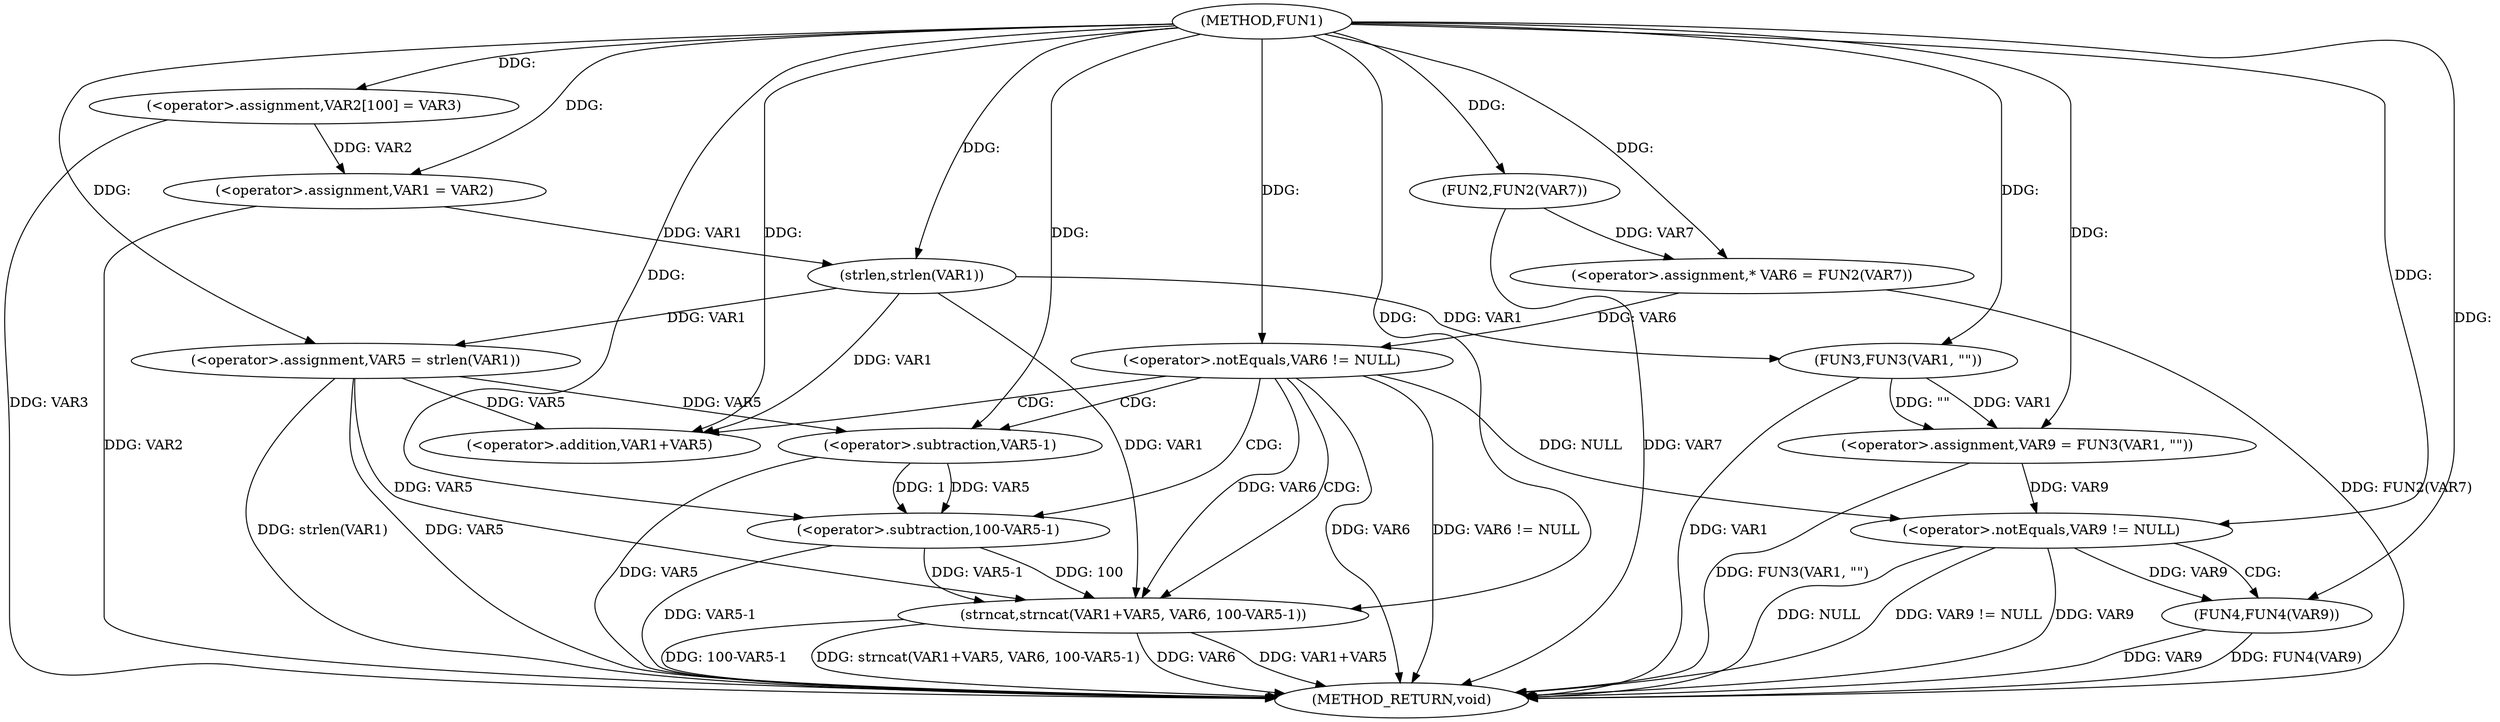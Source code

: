 digraph FUN1 {  
"1000100" [label = "(METHOD,FUN1)" ]
"1000152" [label = "(METHOD_RETURN,void)" ]
"1000104" [label = "(<operator>.assignment,VAR2[100] = VAR3)" ]
"1000107" [label = "(<operator>.assignment,VAR1 = VAR2)" ]
"1000114" [label = "(<operator>.assignment,VAR5 = strlen(VAR1))" ]
"1000116" [label = "(strlen,strlen(VAR1))" ]
"1000119" [label = "(<operator>.assignment,* VAR6 = FUN2(VAR7))" ]
"1000121" [label = "(FUN2,FUN2(VAR7))" ]
"1000124" [label = "(<operator>.notEquals,VAR6 != NULL)" ]
"1000128" [label = "(strncat,strncat(VAR1+VAR5, VAR6, 100-VAR5-1))" ]
"1000129" [label = "(<operator>.addition,VAR1+VAR5)" ]
"1000133" [label = "(<operator>.subtraction,100-VAR5-1)" ]
"1000135" [label = "(<operator>.subtraction,VAR5-1)" ]
"1000140" [label = "(<operator>.assignment,VAR9 = FUN3(VAR1, \"\"))" ]
"1000142" [label = "(FUN3,FUN3(VAR1, \"\"))" ]
"1000146" [label = "(<operator>.notEquals,VAR9 != NULL)" ]
"1000150" [label = "(FUN4,FUN4(VAR9))" ]
  "1000140" -> "1000152"  [ label = "DDG: FUN3(VAR1, \"\")"] 
  "1000124" -> "1000152"  [ label = "DDG: VAR6"] 
  "1000128" -> "1000152"  [ label = "DDG: VAR6"] 
  "1000128" -> "1000152"  [ label = "DDG: VAR1+VAR5"] 
  "1000146" -> "1000152"  [ label = "DDG: NULL"] 
  "1000128" -> "1000152"  [ label = "DDG: 100-VAR5-1"] 
  "1000133" -> "1000152"  [ label = "DDG: VAR5-1"] 
  "1000150" -> "1000152"  [ label = "DDG: FUN4(VAR9)"] 
  "1000128" -> "1000152"  [ label = "DDG: strncat(VAR1+VAR5, VAR6, 100-VAR5-1)"] 
  "1000146" -> "1000152"  [ label = "DDG: VAR9 != NULL"] 
  "1000124" -> "1000152"  [ label = "DDG: VAR6 != NULL"] 
  "1000150" -> "1000152"  [ label = "DDG: VAR9"] 
  "1000114" -> "1000152"  [ label = "DDG: VAR5"] 
  "1000119" -> "1000152"  [ label = "DDG: FUN2(VAR7)"] 
  "1000142" -> "1000152"  [ label = "DDG: VAR1"] 
  "1000135" -> "1000152"  [ label = "DDG: VAR5"] 
  "1000121" -> "1000152"  [ label = "DDG: VAR7"] 
  "1000146" -> "1000152"  [ label = "DDG: VAR9"] 
  "1000114" -> "1000152"  [ label = "DDG: strlen(VAR1)"] 
  "1000104" -> "1000152"  [ label = "DDG: VAR3"] 
  "1000107" -> "1000152"  [ label = "DDG: VAR2"] 
  "1000100" -> "1000104"  [ label = "DDG: "] 
  "1000104" -> "1000107"  [ label = "DDG: VAR2"] 
  "1000100" -> "1000107"  [ label = "DDG: "] 
  "1000116" -> "1000114"  [ label = "DDG: VAR1"] 
  "1000100" -> "1000114"  [ label = "DDG: "] 
  "1000107" -> "1000116"  [ label = "DDG: VAR1"] 
  "1000100" -> "1000116"  [ label = "DDG: "] 
  "1000121" -> "1000119"  [ label = "DDG: VAR7"] 
  "1000100" -> "1000119"  [ label = "DDG: "] 
  "1000100" -> "1000121"  [ label = "DDG: "] 
  "1000119" -> "1000124"  [ label = "DDG: VAR6"] 
  "1000100" -> "1000124"  [ label = "DDG: "] 
  "1000116" -> "1000128"  [ label = "DDG: VAR1"] 
  "1000100" -> "1000128"  [ label = "DDG: "] 
  "1000114" -> "1000128"  [ label = "DDG: VAR5"] 
  "1000116" -> "1000129"  [ label = "DDG: VAR1"] 
  "1000100" -> "1000129"  [ label = "DDG: "] 
  "1000114" -> "1000129"  [ label = "DDG: VAR5"] 
  "1000124" -> "1000128"  [ label = "DDG: VAR6"] 
  "1000133" -> "1000128"  [ label = "DDG: 100"] 
  "1000133" -> "1000128"  [ label = "DDG: VAR5-1"] 
  "1000100" -> "1000133"  [ label = "DDG: "] 
  "1000135" -> "1000133"  [ label = "DDG: VAR5"] 
  "1000135" -> "1000133"  [ label = "DDG: 1"] 
  "1000100" -> "1000135"  [ label = "DDG: "] 
  "1000114" -> "1000135"  [ label = "DDG: VAR5"] 
  "1000142" -> "1000140"  [ label = "DDG: VAR1"] 
  "1000142" -> "1000140"  [ label = "DDG: \"\""] 
  "1000100" -> "1000140"  [ label = "DDG: "] 
  "1000116" -> "1000142"  [ label = "DDG: VAR1"] 
  "1000100" -> "1000142"  [ label = "DDG: "] 
  "1000140" -> "1000146"  [ label = "DDG: VAR9"] 
  "1000100" -> "1000146"  [ label = "DDG: "] 
  "1000124" -> "1000146"  [ label = "DDG: NULL"] 
  "1000146" -> "1000150"  [ label = "DDG: VAR9"] 
  "1000100" -> "1000150"  [ label = "DDG: "] 
  "1000124" -> "1000128"  [ label = "CDG: "] 
  "1000124" -> "1000129"  [ label = "CDG: "] 
  "1000124" -> "1000135"  [ label = "CDG: "] 
  "1000124" -> "1000133"  [ label = "CDG: "] 
  "1000146" -> "1000150"  [ label = "CDG: "] 
}
